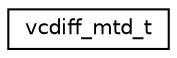 digraph "Graphical Class Hierarchy"
{
 // LATEX_PDF_SIZE
  edge [fontname="Helvetica",fontsize="10",labelfontname="Helvetica",labelfontsize="10"];
  node [fontname="Helvetica",fontsize="10",shape=record];
  rankdir="LR";
  Node0 [label="vcdiff_mtd_t",height=0.2,width=0.4,color="black", fillcolor="white", style="filled",URL="$structvcdiff__mtd__t.html",tooltip="Context for the underlying MTD device."];
}
